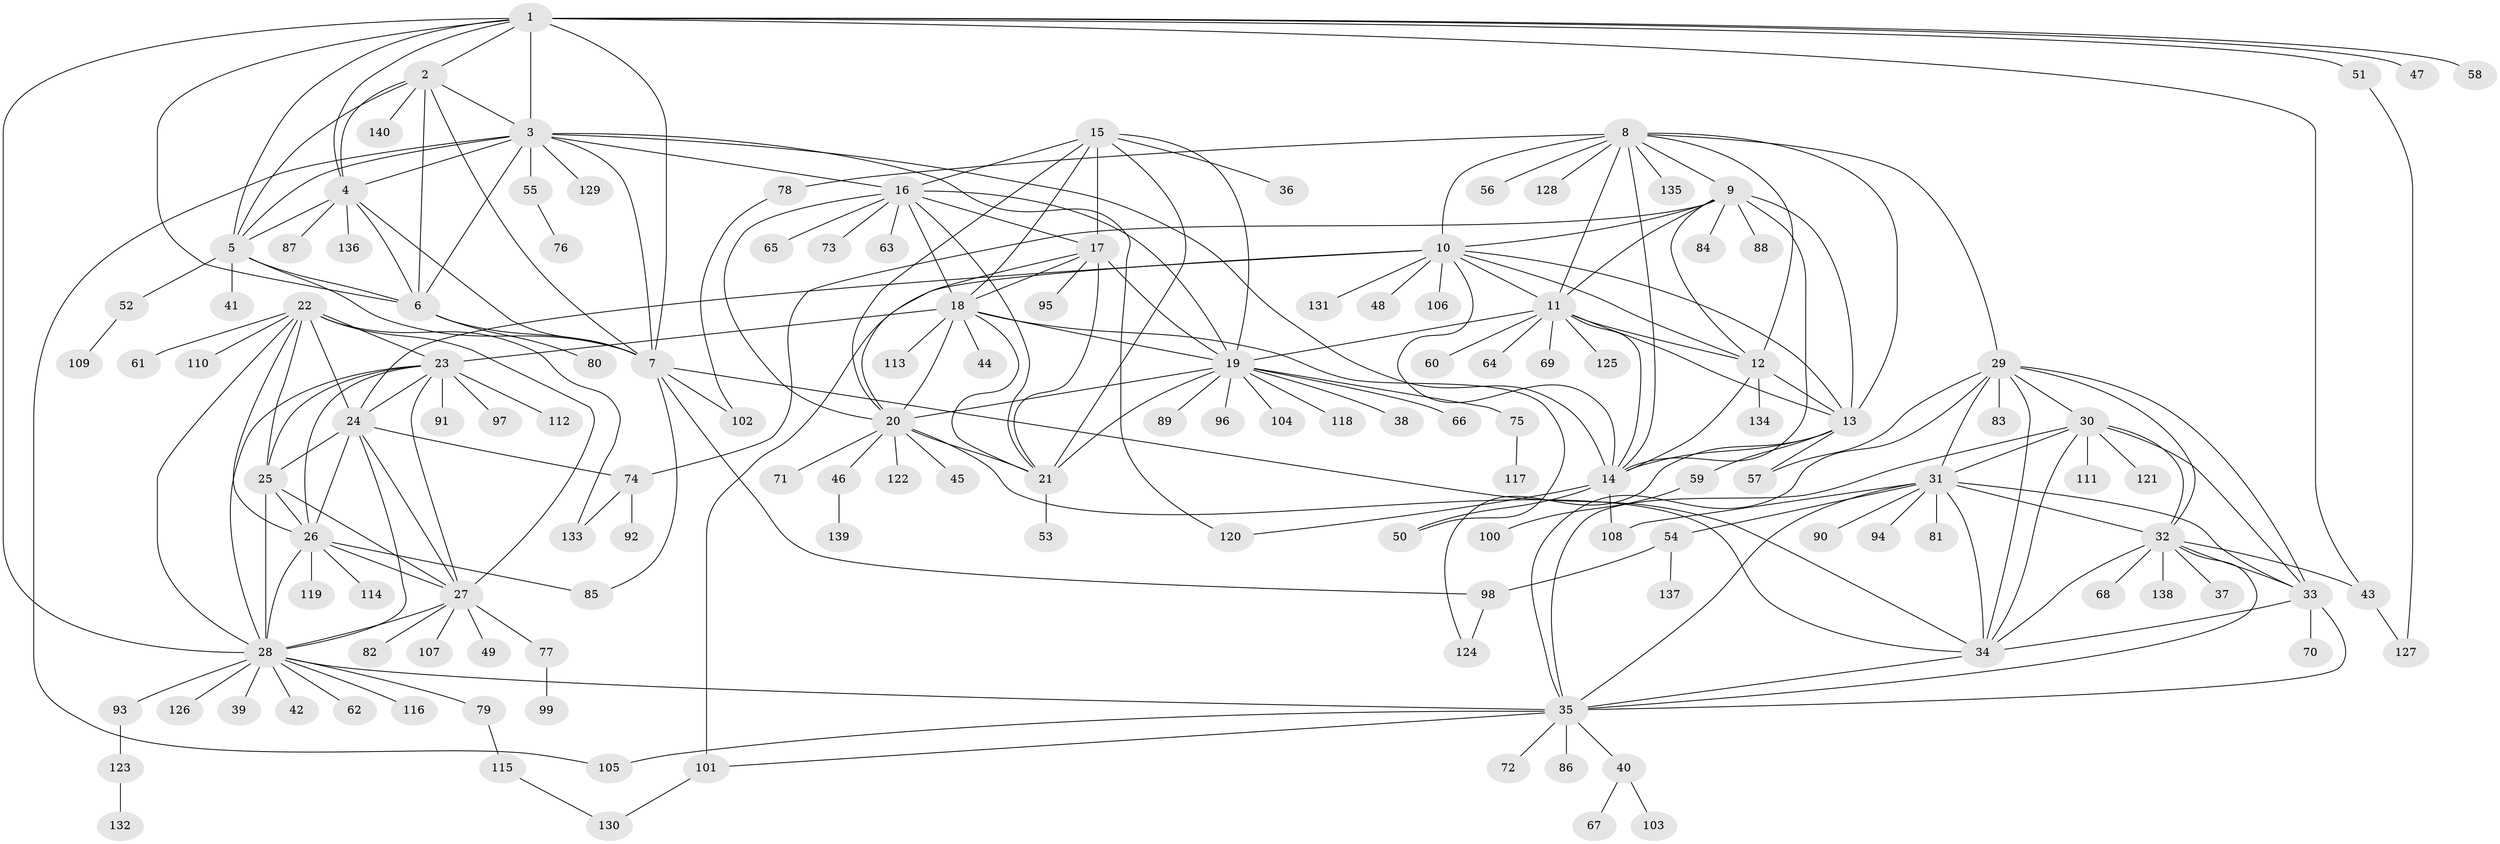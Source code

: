 // Generated by graph-tools (version 1.1) at 2025/26/03/09/25 03:26:48]
// undirected, 140 vertices, 235 edges
graph export_dot {
graph [start="1"]
  node [color=gray90,style=filled];
  1;
  2;
  3;
  4;
  5;
  6;
  7;
  8;
  9;
  10;
  11;
  12;
  13;
  14;
  15;
  16;
  17;
  18;
  19;
  20;
  21;
  22;
  23;
  24;
  25;
  26;
  27;
  28;
  29;
  30;
  31;
  32;
  33;
  34;
  35;
  36;
  37;
  38;
  39;
  40;
  41;
  42;
  43;
  44;
  45;
  46;
  47;
  48;
  49;
  50;
  51;
  52;
  53;
  54;
  55;
  56;
  57;
  58;
  59;
  60;
  61;
  62;
  63;
  64;
  65;
  66;
  67;
  68;
  69;
  70;
  71;
  72;
  73;
  74;
  75;
  76;
  77;
  78;
  79;
  80;
  81;
  82;
  83;
  84;
  85;
  86;
  87;
  88;
  89;
  90;
  91;
  92;
  93;
  94;
  95;
  96;
  97;
  98;
  99;
  100;
  101;
  102;
  103;
  104;
  105;
  106;
  107;
  108;
  109;
  110;
  111;
  112;
  113;
  114;
  115;
  116;
  117;
  118;
  119;
  120;
  121;
  122;
  123;
  124;
  125;
  126;
  127;
  128;
  129;
  130;
  131;
  132;
  133;
  134;
  135;
  136;
  137;
  138;
  139;
  140;
  1 -- 2;
  1 -- 3;
  1 -- 4;
  1 -- 5;
  1 -- 6;
  1 -- 7;
  1 -- 28;
  1 -- 43;
  1 -- 47;
  1 -- 51;
  1 -- 58;
  2 -- 3;
  2 -- 4;
  2 -- 5;
  2 -- 6;
  2 -- 7;
  2 -- 140;
  3 -- 4;
  3 -- 5;
  3 -- 6;
  3 -- 7;
  3 -- 14;
  3 -- 16;
  3 -- 55;
  3 -- 105;
  3 -- 120;
  3 -- 129;
  4 -- 5;
  4 -- 6;
  4 -- 7;
  4 -- 87;
  4 -- 136;
  5 -- 6;
  5 -- 7;
  5 -- 41;
  5 -- 52;
  6 -- 7;
  6 -- 80;
  7 -- 34;
  7 -- 85;
  7 -- 98;
  7 -- 102;
  8 -- 9;
  8 -- 10;
  8 -- 11;
  8 -- 12;
  8 -- 13;
  8 -- 14;
  8 -- 29;
  8 -- 56;
  8 -- 78;
  8 -- 128;
  8 -- 135;
  9 -- 10;
  9 -- 11;
  9 -- 12;
  9 -- 13;
  9 -- 14;
  9 -- 74;
  9 -- 84;
  9 -- 88;
  10 -- 11;
  10 -- 12;
  10 -- 13;
  10 -- 14;
  10 -- 24;
  10 -- 48;
  10 -- 101;
  10 -- 106;
  10 -- 131;
  11 -- 12;
  11 -- 13;
  11 -- 14;
  11 -- 19;
  11 -- 60;
  11 -- 64;
  11 -- 69;
  11 -- 125;
  12 -- 13;
  12 -- 14;
  12 -- 134;
  13 -- 14;
  13 -- 57;
  13 -- 59;
  13 -- 124;
  14 -- 50;
  14 -- 108;
  14 -- 120;
  15 -- 16;
  15 -- 17;
  15 -- 18;
  15 -- 19;
  15 -- 20;
  15 -- 21;
  15 -- 36;
  16 -- 17;
  16 -- 18;
  16 -- 19;
  16 -- 20;
  16 -- 21;
  16 -- 63;
  16 -- 65;
  16 -- 73;
  17 -- 18;
  17 -- 19;
  17 -- 20;
  17 -- 21;
  17 -- 95;
  18 -- 19;
  18 -- 20;
  18 -- 21;
  18 -- 23;
  18 -- 44;
  18 -- 50;
  18 -- 113;
  19 -- 20;
  19 -- 21;
  19 -- 38;
  19 -- 66;
  19 -- 75;
  19 -- 89;
  19 -- 96;
  19 -- 104;
  19 -- 118;
  20 -- 21;
  20 -- 34;
  20 -- 45;
  20 -- 46;
  20 -- 71;
  20 -- 122;
  21 -- 53;
  22 -- 23;
  22 -- 24;
  22 -- 25;
  22 -- 26;
  22 -- 27;
  22 -- 28;
  22 -- 61;
  22 -- 110;
  22 -- 133;
  23 -- 24;
  23 -- 25;
  23 -- 26;
  23 -- 27;
  23 -- 28;
  23 -- 91;
  23 -- 97;
  23 -- 112;
  24 -- 25;
  24 -- 26;
  24 -- 27;
  24 -- 28;
  24 -- 74;
  25 -- 26;
  25 -- 27;
  25 -- 28;
  26 -- 27;
  26 -- 28;
  26 -- 85;
  26 -- 114;
  26 -- 119;
  27 -- 28;
  27 -- 49;
  27 -- 77;
  27 -- 82;
  27 -- 107;
  28 -- 35;
  28 -- 39;
  28 -- 42;
  28 -- 62;
  28 -- 79;
  28 -- 93;
  28 -- 116;
  28 -- 126;
  29 -- 30;
  29 -- 31;
  29 -- 32;
  29 -- 33;
  29 -- 34;
  29 -- 35;
  29 -- 57;
  29 -- 83;
  30 -- 31;
  30 -- 32;
  30 -- 33;
  30 -- 34;
  30 -- 35;
  30 -- 111;
  30 -- 121;
  31 -- 32;
  31 -- 33;
  31 -- 34;
  31 -- 35;
  31 -- 54;
  31 -- 81;
  31 -- 90;
  31 -- 94;
  31 -- 108;
  32 -- 33;
  32 -- 34;
  32 -- 35;
  32 -- 37;
  32 -- 43;
  32 -- 68;
  32 -- 138;
  33 -- 34;
  33 -- 35;
  33 -- 70;
  34 -- 35;
  35 -- 40;
  35 -- 72;
  35 -- 86;
  35 -- 101;
  35 -- 105;
  40 -- 67;
  40 -- 103;
  43 -- 127;
  46 -- 139;
  51 -- 127;
  52 -- 109;
  54 -- 98;
  54 -- 137;
  55 -- 76;
  59 -- 100;
  74 -- 92;
  74 -- 133;
  75 -- 117;
  77 -- 99;
  78 -- 102;
  79 -- 115;
  93 -- 123;
  98 -- 124;
  101 -- 130;
  115 -- 130;
  123 -- 132;
}
